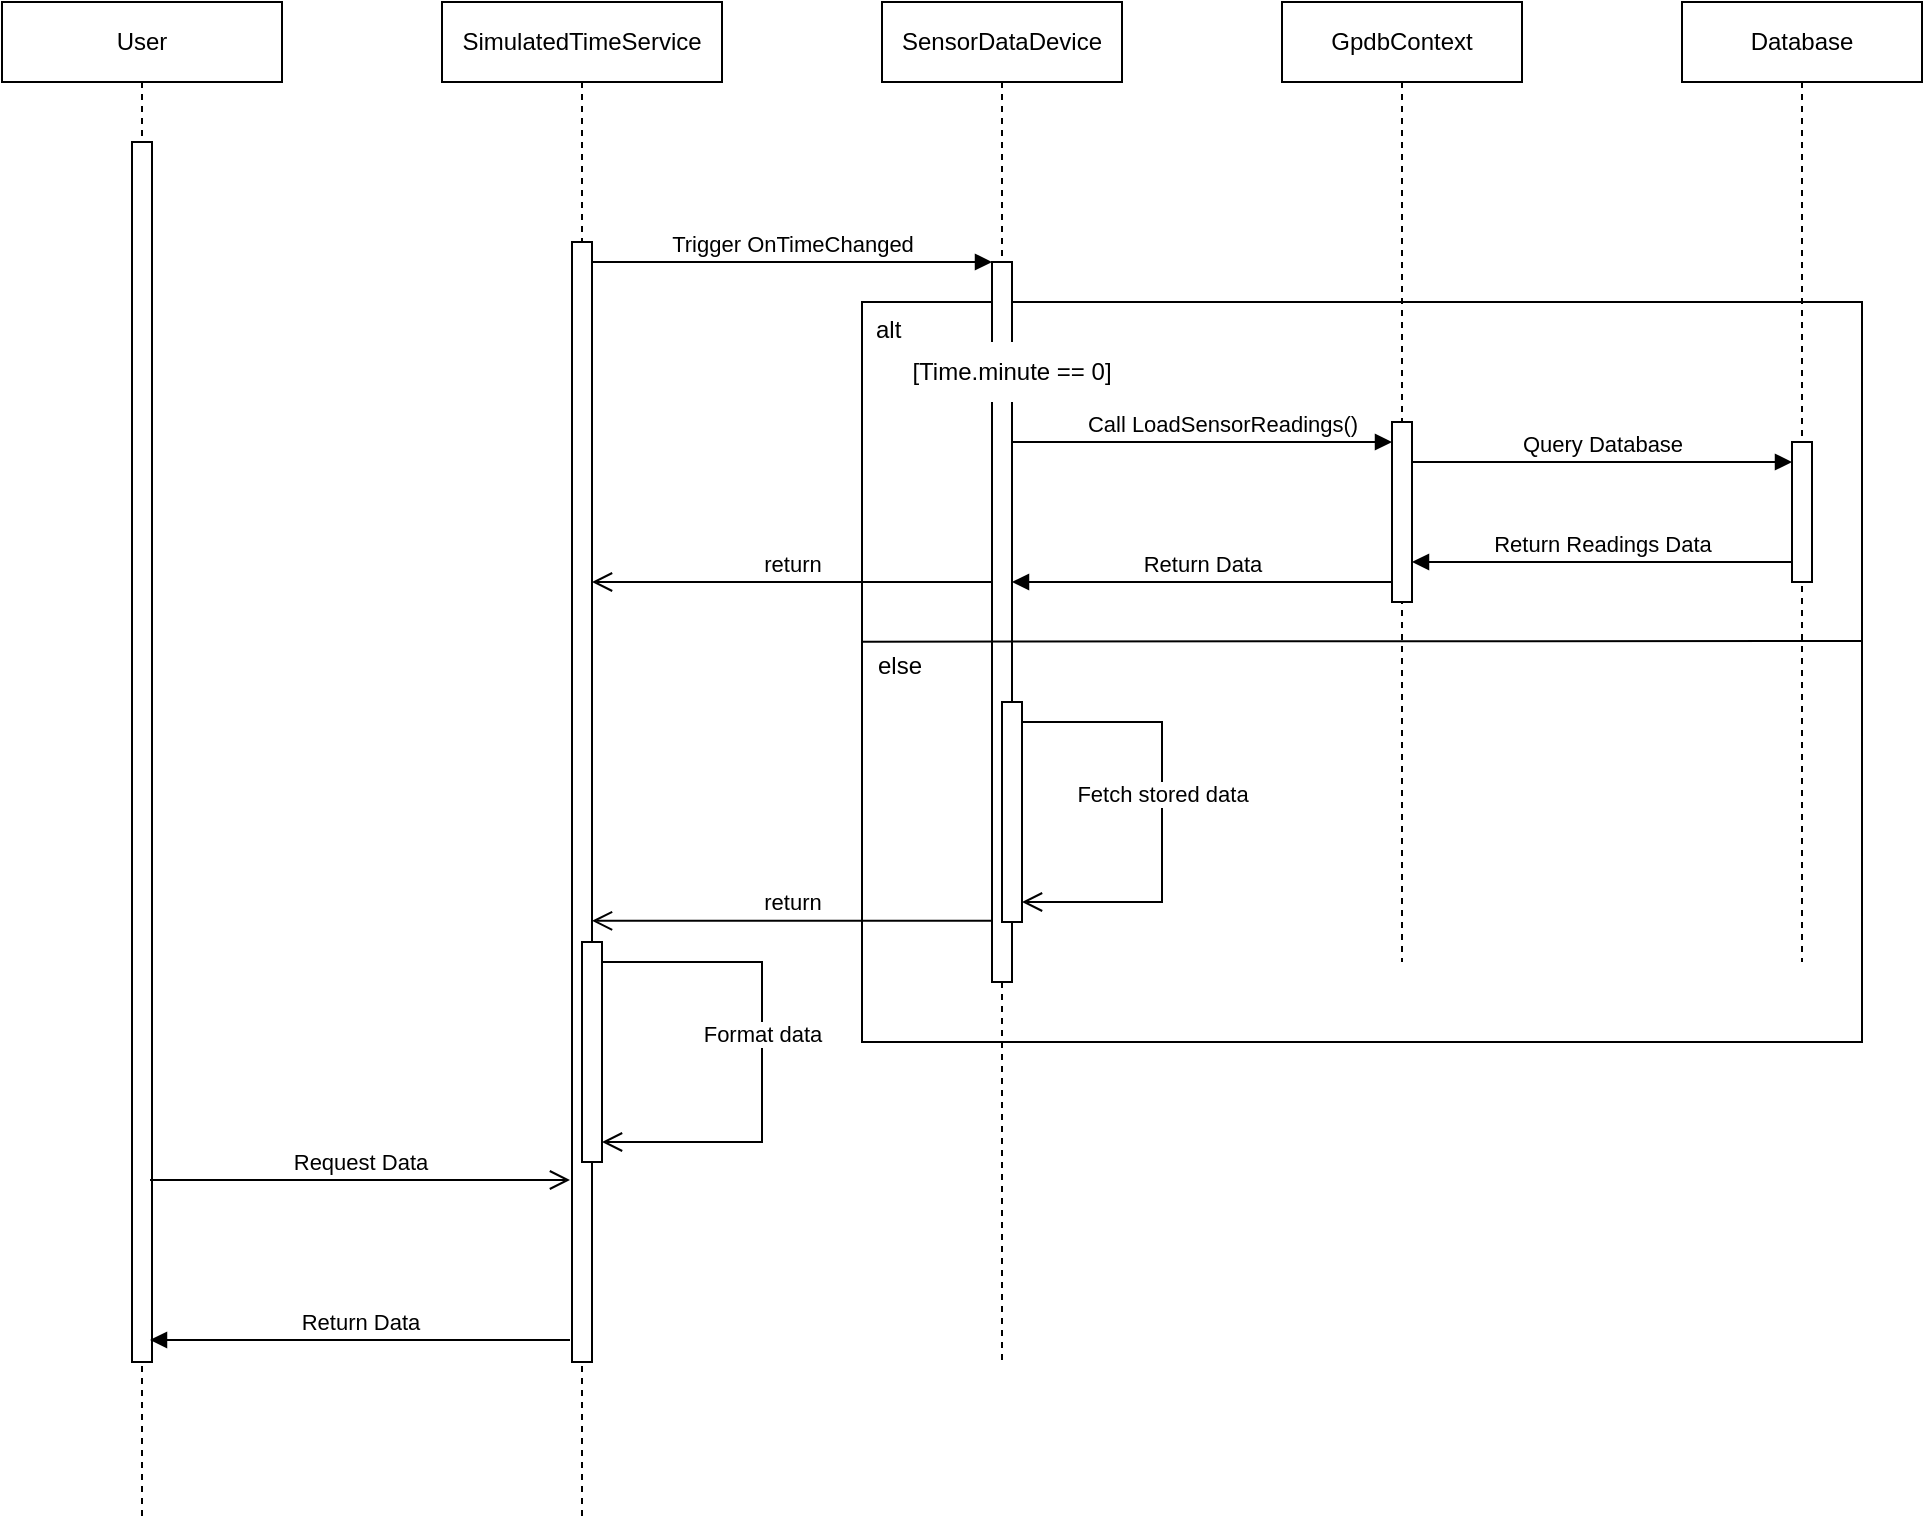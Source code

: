 <mxfile version="22.0.2" type="device">
  <diagram name="Page-1" id="2YBvvXClWsGukQMizWep">
    <mxGraphModel dx="2565" dy="990" grid="1" gridSize="10" guides="1" tooltips="1" connect="1" arrows="1" fold="1" page="1" pageScale="1" pageWidth="850" pageHeight="1100" math="0" shadow="0">
      <root>
        <mxCell id="0" />
        <mxCell id="1" parent="0" />
        <mxCell id="MDSyd5FOwzcz55ygWcB0-12" value="alt" style="rounded=0;whiteSpace=wrap;html=1;align=left;verticalAlign=top;spacingTop=0;spacing=2;spacingLeft=5;fillColor=none;" parent="1" vertex="1">
          <mxGeometry x="250" y="190" width="500" height="370" as="geometry" />
        </mxCell>
        <mxCell id="aM9ryv3xv72pqoxQDRHE-1" value="SimulatedTimeService" style="shape=umlLifeline;perimeter=lifelinePerimeter;whiteSpace=wrap;html=1;container=0;dropTarget=0;collapsible=0;recursiveResize=0;outlineConnect=0;portConstraint=eastwest;newEdgeStyle={&quot;edgeStyle&quot;:&quot;elbowEdgeStyle&quot;,&quot;elbow&quot;:&quot;vertical&quot;,&quot;curved&quot;:0,&quot;rounded&quot;:0};" parent="1" vertex="1">
          <mxGeometry x="40" y="40" width="140" height="760" as="geometry" />
        </mxCell>
        <mxCell id="aM9ryv3xv72pqoxQDRHE-2" value="" style="html=1;points=[];perimeter=orthogonalPerimeter;outlineConnect=0;targetShapes=umlLifeline;portConstraint=eastwest;newEdgeStyle={&quot;edgeStyle&quot;:&quot;elbowEdgeStyle&quot;,&quot;elbow&quot;:&quot;vertical&quot;,&quot;curved&quot;:0,&quot;rounded&quot;:0};" parent="aM9ryv3xv72pqoxQDRHE-1" vertex="1">
          <mxGeometry x="65" y="120" width="10" height="560" as="geometry" />
        </mxCell>
        <mxCell id="6EWHb7YfP3zmBvPXSi1y-2" value="Format data" style="html=1;verticalAlign=bottom;endArrow=open;endSize=8;edgeStyle=elbowEdgeStyle;elbow=vertical;curved=0;rounded=0;" edge="1" parent="aM9ryv3xv72pqoxQDRHE-1" source="6EWHb7YfP3zmBvPXSi1y-1" target="6EWHb7YfP3zmBvPXSi1y-1">
          <mxGeometry relative="1" as="geometry">
            <mxPoint x="110" y="600" as="targetPoint" />
            <Array as="points">
              <mxPoint x="160" y="480" />
            </Array>
            <mxPoint x="150" y="560" as="sourcePoint" />
          </mxGeometry>
        </mxCell>
        <mxCell id="6EWHb7YfP3zmBvPXSi1y-1" value="" style="html=1;points=[];perimeter=orthogonalPerimeter;outlineConnect=0;targetShapes=umlLifeline;portConstraint=eastwest;newEdgeStyle={&quot;edgeStyle&quot;:&quot;elbowEdgeStyle&quot;,&quot;elbow&quot;:&quot;vertical&quot;,&quot;curved&quot;:0,&quot;rounded&quot;:0};" vertex="1" parent="aM9ryv3xv72pqoxQDRHE-1">
          <mxGeometry x="70" y="470" width="10" height="110" as="geometry" />
        </mxCell>
        <mxCell id="aM9ryv3xv72pqoxQDRHE-5" value="SensorDataDevice" style="shape=umlLifeline;perimeter=lifelinePerimeter;whiteSpace=wrap;html=1;container=0;dropTarget=0;collapsible=0;recursiveResize=0;outlineConnect=0;portConstraint=eastwest;newEdgeStyle={&quot;edgeStyle&quot;:&quot;elbowEdgeStyle&quot;,&quot;elbow&quot;:&quot;vertical&quot;,&quot;curved&quot;:0,&quot;rounded&quot;:0};" parent="1" vertex="1">
          <mxGeometry x="260" y="40" width="120" height="680" as="geometry" />
        </mxCell>
        <mxCell id="aM9ryv3xv72pqoxQDRHE-6" value="" style="html=1;points=[];perimeter=orthogonalPerimeter;outlineConnect=0;targetShapes=umlLifeline;portConstraint=eastwest;newEdgeStyle={&quot;edgeStyle&quot;:&quot;elbowEdgeStyle&quot;,&quot;elbow&quot;:&quot;vertical&quot;,&quot;curved&quot;:0,&quot;rounded&quot;:0};" parent="aM9ryv3xv72pqoxQDRHE-5" vertex="1">
          <mxGeometry x="55" y="130" width="10" height="360" as="geometry" />
        </mxCell>
        <mxCell id="aM9ryv3xv72pqoxQDRHE-7" value="Trigger OnTimeChanged" style="html=1;verticalAlign=bottom;endArrow=block;edgeStyle=elbowEdgeStyle;elbow=vertical;curved=0;rounded=0;" parent="1" source="aM9ryv3xv72pqoxQDRHE-2" target="aM9ryv3xv72pqoxQDRHE-6" edge="1">
          <mxGeometry relative="1" as="geometry">
            <mxPoint x="195" y="180" as="sourcePoint" />
            <Array as="points">
              <mxPoint x="180" y="170" />
            </Array>
          </mxGeometry>
        </mxCell>
        <mxCell id="aM9ryv3xv72pqoxQDRHE-8" value="return" style="html=1;verticalAlign=bottom;endArrow=open;endSize=8;edgeStyle=elbowEdgeStyle;elbow=vertical;curved=0;rounded=0;" parent="1" source="aM9ryv3xv72pqoxQDRHE-6" target="aM9ryv3xv72pqoxQDRHE-2" edge="1">
          <mxGeometry relative="1" as="geometry">
            <mxPoint x="195" y="255" as="targetPoint" />
            <Array as="points">
              <mxPoint x="190" y="330" />
            </Array>
          </mxGeometry>
        </mxCell>
        <mxCell id="MDSyd5FOwzcz55ygWcB0-1" value="GpdbContext" style="shape=umlLifeline;perimeter=lifelinePerimeter;whiteSpace=wrap;html=1;container=0;dropTarget=0;collapsible=0;recursiveResize=0;outlineConnect=0;portConstraint=eastwest;newEdgeStyle={&quot;edgeStyle&quot;:&quot;elbowEdgeStyle&quot;,&quot;elbow&quot;:&quot;vertical&quot;,&quot;curved&quot;:0,&quot;rounded&quot;:0};" parent="1" vertex="1">
          <mxGeometry x="460" y="40" width="120" height="480" as="geometry" />
        </mxCell>
        <mxCell id="MDSyd5FOwzcz55ygWcB0-2" value="" style="html=1;points=[];perimeter=orthogonalPerimeter;outlineConnect=0;targetShapes=umlLifeline;portConstraint=eastwest;newEdgeStyle={&quot;edgeStyle&quot;:&quot;elbowEdgeStyle&quot;,&quot;elbow&quot;:&quot;vertical&quot;,&quot;curved&quot;:0,&quot;rounded&quot;:0};" parent="MDSyd5FOwzcz55ygWcB0-1" vertex="1">
          <mxGeometry x="55" y="210" width="10" height="90" as="geometry" />
        </mxCell>
        <mxCell id="MDSyd5FOwzcz55ygWcB0-3" value="Database" style="shape=umlLifeline;perimeter=lifelinePerimeter;whiteSpace=wrap;html=1;container=0;dropTarget=0;collapsible=0;recursiveResize=0;outlineConnect=0;portConstraint=eastwest;newEdgeStyle={&quot;edgeStyle&quot;:&quot;elbowEdgeStyle&quot;,&quot;elbow&quot;:&quot;vertical&quot;,&quot;curved&quot;:0,&quot;rounded&quot;:0};" parent="1" vertex="1">
          <mxGeometry x="660" y="40" width="120" height="480" as="geometry" />
        </mxCell>
        <mxCell id="MDSyd5FOwzcz55ygWcB0-4" value="" style="html=1;points=[];perimeter=orthogonalPerimeter;outlineConnect=0;targetShapes=umlLifeline;portConstraint=eastwest;newEdgeStyle={&quot;edgeStyle&quot;:&quot;elbowEdgeStyle&quot;,&quot;elbow&quot;:&quot;vertical&quot;,&quot;curved&quot;:0,&quot;rounded&quot;:0};" parent="MDSyd5FOwzcz55ygWcB0-3" vertex="1">
          <mxGeometry x="55" y="220" width="10" height="70" as="geometry" />
        </mxCell>
        <mxCell id="MDSyd5FOwzcz55ygWcB0-5" value="Call LoadSensorReadings()" style="html=1;verticalAlign=bottom;endArrow=block;edgeStyle=elbowEdgeStyle;elbow=vertical;curved=0;rounded=0;" parent="1" edge="1">
          <mxGeometry x="0.105" relative="1" as="geometry">
            <mxPoint x="325" y="260.0" as="sourcePoint" />
            <Array as="points">
              <mxPoint x="405" y="260.0" />
            </Array>
            <mxPoint x="515" y="260.0" as="targetPoint" />
            <mxPoint as="offset" />
          </mxGeometry>
        </mxCell>
        <mxCell id="MDSyd5FOwzcz55ygWcB0-7" value="Query Database" style="html=1;verticalAlign=bottom;endArrow=block;edgeStyle=elbowEdgeStyle;elbow=vertical;curved=0;rounded=0;" parent="1" edge="1">
          <mxGeometry relative="1" as="geometry">
            <mxPoint x="525" y="270" as="sourcePoint" />
            <Array as="points">
              <mxPoint x="610" y="270" />
            </Array>
            <mxPoint x="715" y="270" as="targetPoint" />
          </mxGeometry>
        </mxCell>
        <mxCell id="MDSyd5FOwzcz55ygWcB0-8" value="Return Readings Data" style="html=1;verticalAlign=bottom;endArrow=block;edgeStyle=elbowEdgeStyle;elbow=vertical;curved=0;rounded=0;" parent="1" edge="1">
          <mxGeometry relative="1" as="geometry">
            <mxPoint x="715" y="320" as="sourcePoint" />
            <Array as="points">
              <mxPoint x="615" y="320" />
            </Array>
            <mxPoint x="525" y="320" as="targetPoint" />
          </mxGeometry>
        </mxCell>
        <mxCell id="MDSyd5FOwzcz55ygWcB0-9" value="Return Data" style="html=1;verticalAlign=bottom;endArrow=block;edgeStyle=elbowEdgeStyle;elbow=vertical;curved=0;rounded=0;" parent="1" edge="1">
          <mxGeometry relative="1" as="geometry">
            <mxPoint x="515" y="330" as="sourcePoint" />
            <Array as="points">
              <mxPoint x="370" y="330" />
            </Array>
            <mxPoint x="325" y="330" as="targetPoint" />
          </mxGeometry>
        </mxCell>
        <mxCell id="MDSyd5FOwzcz55ygWcB0-10" value="User" style="shape=umlLifeline;perimeter=lifelinePerimeter;whiteSpace=wrap;html=1;container=0;dropTarget=0;collapsible=0;recursiveResize=0;outlineConnect=0;portConstraint=eastwest;newEdgeStyle={&quot;edgeStyle&quot;:&quot;elbowEdgeStyle&quot;,&quot;elbow&quot;:&quot;vertical&quot;,&quot;curved&quot;:0,&quot;rounded&quot;:0};" parent="1" vertex="1">
          <mxGeometry x="-180" y="40" width="140" height="760" as="geometry" />
        </mxCell>
        <mxCell id="MDSyd5FOwzcz55ygWcB0-11" value="" style="html=1;points=[];perimeter=orthogonalPerimeter;outlineConnect=0;targetShapes=umlLifeline;portConstraint=eastwest;newEdgeStyle={&quot;edgeStyle&quot;:&quot;elbowEdgeStyle&quot;,&quot;elbow&quot;:&quot;vertical&quot;,&quot;curved&quot;:0,&quot;rounded&quot;:0};" parent="MDSyd5FOwzcz55ygWcB0-10" vertex="1">
          <mxGeometry x="65" y="70" width="10" height="610" as="geometry" />
        </mxCell>
        <mxCell id="MDSyd5FOwzcz55ygWcB0-13" value="[Time.minute == 0]" style="text;html=1;align=center;verticalAlign=middle;whiteSpace=wrap;rounded=0;glass=0;fillColor=default;shadow=0;" parent="1" vertex="1">
          <mxGeometry x="270" y="210" width="110" height="30" as="geometry" />
        </mxCell>
        <mxCell id="6EWHb7YfP3zmBvPXSi1y-3" value="Request Data" style="html=1;verticalAlign=bottom;endArrow=open;endSize=8;edgeStyle=elbowEdgeStyle;elbow=vertical;curved=0;rounded=0;" edge="1" parent="1">
          <mxGeometry relative="1" as="geometry">
            <mxPoint x="104" y="629" as="targetPoint" />
            <Array as="points">
              <mxPoint x="74" y="629" />
            </Array>
            <mxPoint x="-106" y="629" as="sourcePoint" />
          </mxGeometry>
        </mxCell>
        <mxCell id="6EWHb7YfP3zmBvPXSi1y-5" value="Return Data" style="html=1;verticalAlign=bottom;endArrow=block;edgeStyle=elbowEdgeStyle;elbow=vertical;curved=0;rounded=0;" edge="1" parent="1">
          <mxGeometry relative="1" as="geometry">
            <mxPoint x="104" y="709" as="sourcePoint" />
            <Array as="points">
              <mxPoint x="-46" y="709" />
            </Array>
            <mxPoint x="-106" y="709" as="targetPoint" />
          </mxGeometry>
        </mxCell>
        <mxCell id="6EWHb7YfP3zmBvPXSi1y-8" value="" style="endArrow=none;html=1;rounded=0;exitX=0;exitY=0.459;exitDx=0;exitDy=0;exitPerimeter=0;entryX=1.001;entryY=0.458;entryDx=0;entryDy=0;entryPerimeter=0;" edge="1" parent="1" source="MDSyd5FOwzcz55ygWcB0-12" target="MDSyd5FOwzcz55ygWcB0-12">
          <mxGeometry width="50" height="50" relative="1" as="geometry">
            <mxPoint x="280" y="410" as="sourcePoint" />
            <mxPoint x="330" y="360" as="targetPoint" />
          </mxGeometry>
        </mxCell>
        <mxCell id="6EWHb7YfP3zmBvPXSi1y-9" value="" style="html=1;points=[];perimeter=orthogonalPerimeter;outlineConnect=0;targetShapes=umlLifeline;portConstraint=eastwest;newEdgeStyle={&quot;edgeStyle&quot;:&quot;elbowEdgeStyle&quot;,&quot;elbow&quot;:&quot;vertical&quot;,&quot;curved&quot;:0,&quot;rounded&quot;:0};" vertex="1" parent="1">
          <mxGeometry x="320" y="390" width="10" height="110" as="geometry" />
        </mxCell>
        <mxCell id="6EWHb7YfP3zmBvPXSi1y-11" value="Fetch stored data" style="html=1;verticalAlign=bottom;endArrow=open;endSize=8;edgeStyle=elbowEdgeStyle;elbow=vertical;curved=0;rounded=0;" edge="1" parent="1" source="6EWHb7YfP3zmBvPXSi1y-9" target="6EWHb7YfP3zmBvPXSi1y-9">
          <mxGeometry relative="1" as="geometry">
            <mxPoint x="560" y="400" as="targetPoint" />
            <Array as="points">
              <mxPoint x="400" y="490" />
            </Array>
            <mxPoint x="350" y="400" as="sourcePoint" />
          </mxGeometry>
        </mxCell>
        <mxCell id="6EWHb7YfP3zmBvPXSi1y-12" value="return" style="html=1;verticalAlign=bottom;endArrow=open;endSize=8;edgeStyle=elbowEdgeStyle;elbow=vertical;curved=0;rounded=0;" edge="1" parent="1" source="aM9ryv3xv72pqoxQDRHE-6" target="aM9ryv3xv72pqoxQDRHE-2">
          <mxGeometry relative="1" as="geometry">
            <mxPoint x="110" y="499.43" as="targetPoint" />
            <Array as="points">
              <mxPoint x="185" y="499.43" />
            </Array>
            <mxPoint x="310" y="499.43" as="sourcePoint" />
          </mxGeometry>
        </mxCell>
        <mxCell id="6EWHb7YfP3zmBvPXSi1y-13" value="else" style="text;html=1;strokeColor=none;fillColor=none;align=center;verticalAlign=middle;whiteSpace=wrap;rounded=0;" vertex="1" parent="1">
          <mxGeometry x="239" y="357" width="60" height="30" as="geometry" />
        </mxCell>
      </root>
    </mxGraphModel>
  </diagram>
</mxfile>

